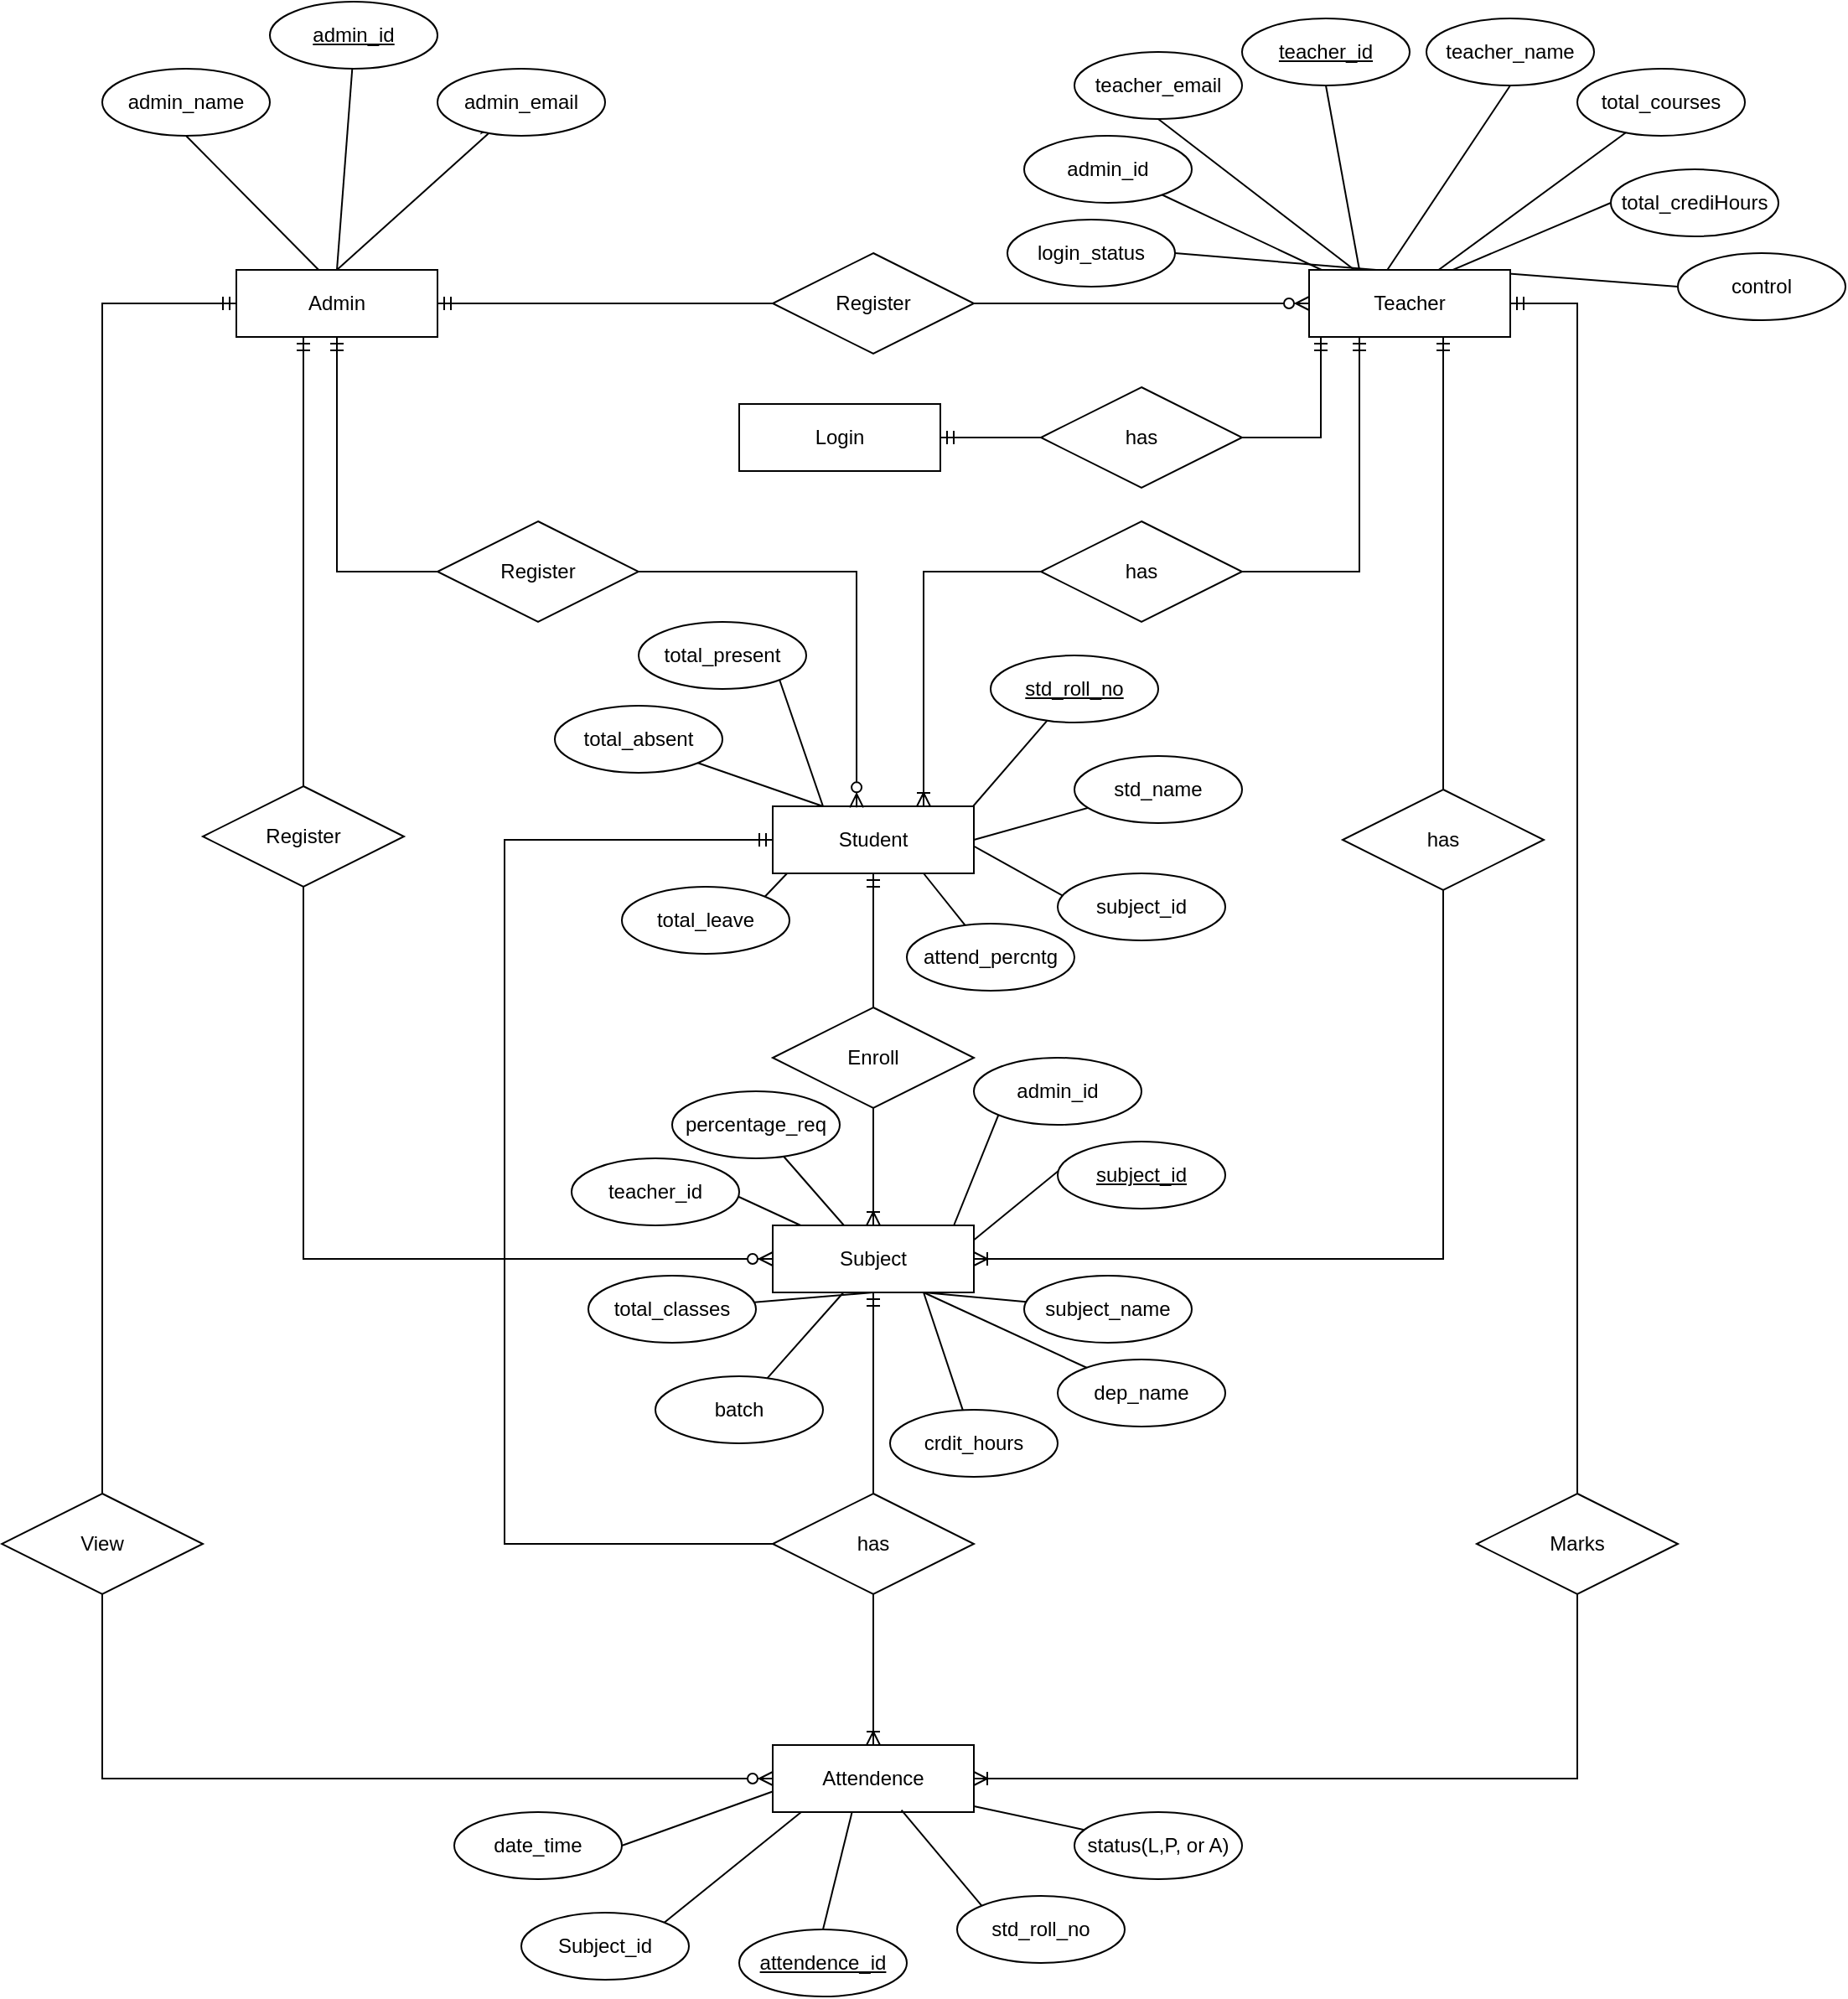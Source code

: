 <mxfile version="24.5.4" type="device">
  <diagram name="Page-1" id="j2Nt56YtFflyHRb6jEef">
    <mxGraphModel dx="1964" dy="615" grid="1" gridSize="10" guides="1" tooltips="1" connect="1" arrows="1" fold="1" page="1" pageScale="1" pageWidth="850" pageHeight="1100" math="0" shadow="0">
      <root>
        <mxCell id="0" />
        <mxCell id="1" parent="0" />
        <mxCell id="KuOeL_wX9S6xzsZXIeHA-8" value="" style="endArrow=none;html=1;rounded=0;entryX=0;entryY=0.5;entryDx=0;entryDy=0;exitX=0.75;exitY=0;exitDx=0;exitDy=0;" edge="1" parent="1" source="PGMSWHId7oX6WN4hm_oo-2" target="KuOeL_wX9S6xzsZXIeHA-7">
          <mxGeometry width="50" height="50" relative="1" as="geometry">
            <mxPoint x="322" y="661" as="sourcePoint" />
            <mxPoint x="420" y="620" as="targetPoint" />
          </mxGeometry>
        </mxCell>
        <mxCell id="x2ZdGeCnN24oB9wIgB-1-8" value="" style="endArrow=none;html=1;rounded=0;exitX=0;exitY=1;exitDx=0;exitDy=0;" parent="1" source="x2ZdGeCnN24oB9wIgB-1-3" edge="1">
          <mxGeometry relative="1" as="geometry">
            <mxPoint x="70" y="1200" as="sourcePoint" />
            <mxPoint x="10" y="1240" as="targetPoint" />
          </mxGeometry>
        </mxCell>
        <mxCell id="8EPMOKXkYQKO1uJK_nMX-32" value="" style="endArrow=none;html=1;rounded=0;exitX=0;exitY=0;exitDx=0;exitDy=0;" parent="1" source="8EPMOKXkYQKO1uJK_nMX-21" edge="1">
          <mxGeometry relative="1" as="geometry">
            <mxPoint x="60" y="1190" as="sourcePoint" />
            <mxPoint x="15" y="1241" as="targetPoint" />
          </mxGeometry>
        </mxCell>
        <mxCell id="x2ZdGeCnN24oB9wIgB-1-2" value="" style="endArrow=none;html=1;rounded=0;exitX=0.25;exitY=0;exitDx=0;exitDy=0;" parent="1" target="x2ZdGeCnN24oB9wIgB-1-1" edge="1">
          <mxGeometry width="50" height="50" relative="1" as="geometry">
            <mxPoint x="280" y="670" as="sourcePoint" />
            <mxPoint x="150" y="570" as="targetPoint" />
          </mxGeometry>
        </mxCell>
        <mxCell id="8EPMOKXkYQKO1uJK_nMX-54" value="" style="endArrow=none;html=1;rounded=0;entryX=0.5;entryY=0;entryDx=0;entryDy=0;" parent="1" source="PGMSWHId7oX6WN4hm_oo-6" target="8EPMOKXkYQKO1uJK_nMX-53" edge="1">
          <mxGeometry relative="1" as="geometry">
            <mxPoint x="-60" y="1008" as="sourcePoint" />
            <mxPoint x="-115" y="1026" as="targetPoint" />
          </mxGeometry>
        </mxCell>
        <mxCell id="8EPMOKXkYQKO1uJK_nMX-46" value="" style="endArrow=none;html=1;rounded=0;entryX=1;entryY=0.5;entryDx=0;entryDy=0;" parent="1" target="PGMSWHId7oX6WN4hm_oo-4" edge="1">
          <mxGeometry relative="1" as="geometry">
            <mxPoint x="105" y="969" as="sourcePoint" />
            <mxPoint x="60" y="1020" as="targetPoint" />
          </mxGeometry>
        </mxCell>
        <mxCell id="8EPMOKXkYQKO1uJK_nMX-45" value="" style="endArrow=none;html=1;rounded=0;" parent="1" source="8EPMOKXkYQKO1uJK_nMX-36" edge="1">
          <mxGeometry relative="1" as="geometry">
            <mxPoint x="65" y="930" as="sourcePoint" />
            <mxPoint x="20" y="981" as="targetPoint" />
          </mxGeometry>
        </mxCell>
        <mxCell id="8EPMOKXkYQKO1uJK_nMX-44" value="" style="endArrow=none;html=1;rounded=0;" parent="1" edge="1">
          <mxGeometry relative="1" as="geometry">
            <mxPoint x="95" y="1030" as="sourcePoint" />
            <mxPoint x="25" y="991" as="targetPoint" />
          </mxGeometry>
        </mxCell>
        <mxCell id="8EPMOKXkYQKO1uJK_nMX-48" value="" style="endArrow=none;html=1;rounded=0;entryX=1;entryY=0;entryDx=0;entryDy=0;" parent="1" target="8EPMOKXkYQKO1uJK_nMX-42" edge="1">
          <mxGeometry relative="1" as="geometry">
            <mxPoint x="-70" y="998" as="sourcePoint" />
            <mxPoint x="-115" y="1049" as="targetPoint" />
          </mxGeometry>
        </mxCell>
        <mxCell id="8EPMOKXkYQKO1uJK_nMX-43" value="" style="endArrow=none;html=1;rounded=0;" parent="1" edge="1">
          <mxGeometry relative="1" as="geometry">
            <mxPoint x="-87.5" y="890" as="sourcePoint" />
            <mxPoint x="-60" y="970" as="targetPoint" />
          </mxGeometry>
        </mxCell>
        <mxCell id="8EPMOKXkYQKO1uJK_nMX-30" value="" style="endArrow=none;html=1;rounded=0;exitX=0.5;exitY=1;exitDx=0;exitDy=0;" parent="1" source="PGMSWHId7oX6WN4hm_oo-6" target="8EPMOKXkYQKO1uJK_nMX-27" edge="1">
          <mxGeometry relative="1" as="geometry">
            <mxPoint x="-75" y="1244.5" as="sourcePoint" />
            <mxPoint x="-120" y="1295.5" as="targetPoint" />
          </mxGeometry>
        </mxCell>
        <mxCell id="8EPMOKXkYQKO1uJK_nMX-20" value="" style="endArrow=none;html=1;rounded=0;entryX=0;entryY=0.5;entryDx=0;entryDy=0;exitX=0.686;exitY=0.035;exitDx=0;exitDy=0;exitPerimeter=0;" parent="1" target="8EPMOKXkYQKO1uJK_nMX-18" edge="1" source="PGMSWHId7oX6WN4hm_oo-2">
          <mxGeometry width="50" height="50" relative="1" as="geometry">
            <mxPoint x="290" y="680" as="sourcePoint" />
            <mxPoint x="440" y="570" as="targetPoint" />
          </mxGeometry>
        </mxCell>
        <mxCell id="8EPMOKXkYQKO1uJK_nMX-19" value="" style="endArrow=none;html=1;rounded=0;exitX=0.25;exitY=0;exitDx=0;exitDy=0;" parent="1" edge="1">
          <mxGeometry width="50" height="50" relative="1" as="geometry">
            <mxPoint x="280" y="670" as="sourcePoint" />
            <mxPoint x="430" y="560" as="targetPoint" />
          </mxGeometry>
        </mxCell>
        <mxCell id="8EPMOKXkYQKO1uJK_nMX-16" value="" style="endArrow=none;html=1;rounded=0;exitX=0.25;exitY=0;exitDx=0;exitDy=0;entryX=0.5;entryY=1;entryDx=0;entryDy=0;" parent="1" target="8EPMOKXkYQKO1uJK_nMX-12" edge="1">
          <mxGeometry width="50" height="50" relative="1" as="geometry">
            <mxPoint x="270" y="660" as="sourcePoint" />
            <mxPoint x="250" y="550" as="targetPoint" />
          </mxGeometry>
        </mxCell>
        <mxCell id="8EPMOKXkYQKO1uJK_nMX-15" value="" style="endArrow=none;html=1;rounded=0;exitX=0.25;exitY=0;exitDx=0;exitDy=0;" parent="1" edge="1">
          <mxGeometry width="50" height="50" relative="1" as="geometry">
            <mxPoint x="270" y="660" as="sourcePoint" />
            <mxPoint x="140" y="560" as="targetPoint" />
          </mxGeometry>
        </mxCell>
        <mxCell id="Zfup3dRPuA41YwYEqqXZ-14" value="" style="endArrow=none;html=1;rounded=0;entryX=0.395;entryY=0.992;entryDx=0;entryDy=0;entryPerimeter=0;exitX=1;exitY=0.5;exitDx=0;exitDy=0;" parent="1" source="Zfup3dRPuA41YwYEqqXZ-13" edge="1">
          <mxGeometry relative="1" as="geometry">
            <mxPoint x="-170" y="1623" as="sourcePoint" />
            <mxPoint x="-88" y="1557" as="targetPoint" />
          </mxGeometry>
        </mxCell>
        <mxCell id="8EPMOKXkYQKO1uJK_nMX-10" value="" style="endArrow=none;html=1;rounded=0;exitX=0.405;exitY=0.008;exitDx=0;exitDy=0;exitPerimeter=0;entryX=0.5;entryY=1;entryDx=0;entryDy=0;" parent="1" target="8EPMOKXkYQKO1uJK_nMX-1" edge="1">
          <mxGeometry width="50" height="50" relative="1" as="geometry">
            <mxPoint x="-351" y="660" as="sourcePoint" />
            <mxPoint x="-333" y="540" as="targetPoint" />
          </mxGeometry>
        </mxCell>
        <mxCell id="8EPMOKXkYQKO1uJK_nMX-9" value="" style="endArrow=none;html=1;rounded=0;exitX=0.5;exitY=0;exitDx=0;exitDy=0;" parent="1" source="PGMSWHId7oX6WN4hm_oo-1" edge="1">
          <mxGeometry width="50" height="50" relative="1" as="geometry">
            <mxPoint x="-310" y="620" as="sourcePoint" />
            <mxPoint x="-250" y="560" as="targetPoint" />
          </mxGeometry>
        </mxCell>
        <mxCell id="PGMSWHId7oX6WN4hm_oo-1" value="Admin" style="whiteSpace=wrap;html=1;align=center;" parent="1" vertex="1">
          <mxGeometry x="-410" y="650" width="120" height="40" as="geometry" />
        </mxCell>
        <mxCell id="PGMSWHId7oX6WN4hm_oo-4" value="Student" style="whiteSpace=wrap;html=1;align=center;" parent="1" vertex="1">
          <mxGeometry x="-90" y="970" width="120" height="40" as="geometry" />
        </mxCell>
        <mxCell id="PGMSWHId7oX6WN4hm_oo-5" value="Attendence" style="whiteSpace=wrap;html=1;align=center;" parent="1" vertex="1">
          <mxGeometry x="-90" y="1530" width="120" height="40" as="geometry" />
        </mxCell>
        <mxCell id="PGMSWHId7oX6WN4hm_oo-6" value="Subject" style="whiteSpace=wrap;html=1;align=center;" parent="1" vertex="1">
          <mxGeometry x="-90" y="1220" width="120" height="40" as="geometry" />
        </mxCell>
        <mxCell id="PGMSWHId7oX6WN4hm_oo-12" value="" style="edgeStyle=entityRelationEdgeStyle;fontSize=12;html=1;endArrow=ERzeroToMany;startArrow=ERmandOne;rounded=0;exitX=1;exitY=0.5;exitDx=0;exitDy=0;" parent="1" source="PGMSWHId7oX6WN4hm_oo-1" target="PGMSWHId7oX6WN4hm_oo-2" edge="1">
          <mxGeometry width="100" height="100" relative="1" as="geometry">
            <mxPoint x="-250" y="670" as="sourcePoint" />
            <mxPoint x="230" y="670" as="targetPoint" />
          </mxGeometry>
        </mxCell>
        <mxCell id="PGMSWHId7oX6WN4hm_oo-9" value="Register" style="shape=rhombus;perimeter=rhombusPerimeter;whiteSpace=wrap;html=1;align=center;" parent="1" vertex="1">
          <mxGeometry x="-90" y="640" width="120" height="60" as="geometry" />
        </mxCell>
        <mxCell id="PGMSWHId7oX6WN4hm_oo-15" value="" style="edgeStyle=orthogonalEdgeStyle;fontSize=12;html=1;endArrow=ERzeroToMany;startArrow=ERmandOne;rounded=0;exitX=0.5;exitY=1;exitDx=0;exitDy=0;entryX=0.417;entryY=0.017;entryDx=0;entryDy=0;entryPerimeter=0;" parent="1" source="PGMSWHId7oX6WN4hm_oo-1" target="PGMSWHId7oX6WN4hm_oo-4" edge="1">
          <mxGeometry width="100" height="100" relative="1" as="geometry">
            <mxPoint x="-350" y="710" as="sourcePoint" />
            <mxPoint x="-40" y="940" as="targetPoint" />
            <Array as="points">
              <mxPoint x="-350" y="830" />
              <mxPoint x="-40" y="830" />
            </Array>
          </mxGeometry>
        </mxCell>
        <mxCell id="PGMSWHId7oX6WN4hm_oo-13" value="Register" style="shape=rhombus;perimeter=rhombusPerimeter;whiteSpace=wrap;html=1;align=center;" parent="1" vertex="1">
          <mxGeometry x="-290" y="800" width="120" height="60" as="geometry" />
        </mxCell>
        <mxCell id="PGMSWHId7oX6WN4hm_oo-25" value="" style="edgeStyle=orthogonalEdgeStyle;fontSize=12;html=1;endArrow=ERzeroToMany;startArrow=ERmandOne;rounded=0;" parent="1" source="PGMSWHId7oX6WN4hm_oo-1" target="PGMSWHId7oX6WN4hm_oo-6" edge="1">
          <mxGeometry width="100" height="100" relative="1" as="geometry">
            <mxPoint x="-370" y="710" as="sourcePoint" />
            <mxPoint x="-95" y="1110.7" as="targetPoint" />
            <Array as="points">
              <mxPoint x="-370" y="1240" />
            </Array>
          </mxGeometry>
        </mxCell>
        <mxCell id="PGMSWHId7oX6WN4hm_oo-31" value="Register" style="shape=rhombus;perimeter=rhombusPerimeter;whiteSpace=wrap;html=1;align=center;" parent="1" vertex="1">
          <mxGeometry x="-430" y="958" width="120" height="60" as="geometry" />
        </mxCell>
        <mxCell id="K2vKmcLzeq4-EqoKxUYH-1" value="" style="edgeStyle=orthogonalEdgeStyle;fontSize=12;html=1;endArrow=ERoneToMany;startArrow=ERmandOne;rounded=0;entryX=1;entryY=0.5;entryDx=0;entryDy=0;endFill=0;" parent="1" target="PGMSWHId7oX6WN4hm_oo-6" edge="1">
          <mxGeometry width="100" height="100" relative="1" as="geometry">
            <mxPoint x="310" y="690" as="sourcePoint" />
            <mxPoint x="70" y="1100" as="targetPoint" />
            <Array as="points">
              <mxPoint x="310" y="1240" />
            </Array>
          </mxGeometry>
        </mxCell>
        <mxCell id="PGMSWHId7oX6WN4hm_oo-32" value="has" style="shape=rhombus;perimeter=rhombusPerimeter;whiteSpace=wrap;html=1;align=center;" parent="1" vertex="1">
          <mxGeometry x="250" y="960" width="120" height="60" as="geometry" />
        </mxCell>
        <mxCell id="K2vKmcLzeq4-EqoKxUYH-17" value="" style="edgeStyle=orthogonalEdgeStyle;fontSize=12;html=1;endArrow=ERoneToMany;startArrow=ERmandOne;rounded=0;exitX=1;exitY=0.5;exitDx=0;exitDy=0;entryX=1;entryY=0.5;entryDx=0;entryDy=0;" parent="1" source="PGMSWHId7oX6WN4hm_oo-2" target="PGMSWHId7oX6WN4hm_oo-5" edge="1">
          <mxGeometry width="100" height="100" relative="1" as="geometry">
            <mxPoint x="250" y="1150" as="sourcePoint" />
            <mxPoint x="160" y="1400" as="targetPoint" />
            <Array as="points">
              <mxPoint x="390" y="670" />
              <mxPoint x="390" y="1550" />
            </Array>
          </mxGeometry>
        </mxCell>
        <mxCell id="K2vKmcLzeq4-EqoKxUYH-18" value="Marks" style="shape=rhombus;perimeter=rhombusPerimeter;whiteSpace=wrap;html=1;align=center;" parent="1" vertex="1">
          <mxGeometry x="330" y="1380" width="120" height="60" as="geometry" />
        </mxCell>
        <mxCell id="K2vKmcLzeq4-EqoKxUYH-28" value="std_roll_no" style="ellipse;whiteSpace=wrap;html=1;align=center;" parent="1" vertex="1">
          <mxGeometry x="20" y="1620" width="100" height="40" as="geometry" />
        </mxCell>
        <mxCell id="K2vKmcLzeq4-EqoKxUYH-29" value="attendence_id" style="ellipse;whiteSpace=wrap;html=1;align=center;fontStyle=4;" parent="1" vertex="1">
          <mxGeometry x="-110" y="1640" width="100" height="40" as="geometry" />
        </mxCell>
        <mxCell id="K2vKmcLzeq4-EqoKxUYH-30" value="" style="endArrow=none;html=1;rounded=0;entryX=0.395;entryY=0.992;entryDx=0;entryDy=0;entryPerimeter=0;exitX=0.5;exitY=0;exitDx=0;exitDy=0;" parent="1" source="K2vKmcLzeq4-EqoKxUYH-29" target="PGMSWHId7oX6WN4hm_oo-5" edge="1">
          <mxGeometry relative="1" as="geometry">
            <mxPoint x="-210" y="1600" as="sourcePoint" />
            <mxPoint x="-50" y="1600" as="targetPoint" />
          </mxGeometry>
        </mxCell>
        <mxCell id="K2vKmcLzeq4-EqoKxUYH-31" value="" style="endArrow=none;html=1;rounded=0;entryX=0.64;entryY=0.969;entryDx=0;entryDy=0;entryPerimeter=0;exitX=0;exitY=0;exitDx=0;exitDy=0;" parent="1" source="K2vKmcLzeq4-EqoKxUYH-28" target="PGMSWHId7oX6WN4hm_oo-5" edge="1">
          <mxGeometry relative="1" as="geometry">
            <mxPoint x="-50" y="1650" as="sourcePoint" />
            <mxPoint x="-33" y="1580" as="targetPoint" />
          </mxGeometry>
        </mxCell>
        <mxCell id="K2vKmcLzeq4-EqoKxUYH-32" value="" style="edgeStyle=orthogonalEdgeStyle;fontSize=12;html=1;endArrow=ERzeroToMany;startArrow=ERmandOne;rounded=0;exitX=0;exitY=0.5;exitDx=0;exitDy=0;" parent="1" source="PGMSWHId7oX6WN4hm_oo-1" edge="1">
          <mxGeometry width="100" height="100" relative="1" as="geometry">
            <mxPoint x="-510" y="670" as="sourcePoint" />
            <mxPoint x="-90" y="1550" as="targetPoint" />
            <Array as="points">
              <mxPoint x="-490" y="670" />
              <mxPoint x="-490" y="1550" />
            </Array>
          </mxGeometry>
        </mxCell>
        <mxCell id="K2vKmcLzeq4-EqoKxUYH-38" value="" style="edgeStyle=orthogonalEdgeStyle;fontSize=12;html=1;endArrow=ERmandOne;rounded=0;entryX=0;entryY=0.5;entryDx=0;entryDy=0;exitX=0.092;exitY=0.569;exitDx=0;exitDy=0;exitPerimeter=0;" parent="1" source="K2vKmcLzeq4-EqoKxUYH-21" target="PGMSWHId7oX6WN4hm_oo-4" edge="1">
          <mxGeometry width="100" height="100" relative="1" as="geometry">
            <mxPoint x="-240" y="1400" as="sourcePoint" />
            <mxPoint x="-290" y="1150" as="targetPoint" />
            <Array as="points">
              <mxPoint x="-79" y="1410" />
              <mxPoint x="-250" y="1410" />
              <mxPoint x="-250" y="990" />
            </Array>
          </mxGeometry>
        </mxCell>
        <mxCell id="Zfup3dRPuA41YwYEqqXZ-6" value="" style="edgeStyle=orthogonalEdgeStyle;fontSize=12;html=1;endArrow=ERoneToMany;startArrow=ERmandOne;rounded=0;exitX=0.25;exitY=1;exitDx=0;exitDy=0;" parent="1" source="PGMSWHId7oX6WN4hm_oo-2" target="PGMSWHId7oX6WN4hm_oo-4" edge="1">
          <mxGeometry width="100" height="100" relative="1" as="geometry">
            <mxPoint x="120" y="1020" as="sourcePoint" />
            <mxPoint y="940" as="targetPoint" />
            <Array as="points">
              <mxPoint x="260" y="830" />
              <mxPoint y="830" />
            </Array>
          </mxGeometry>
        </mxCell>
        <mxCell id="PGMSWHId7oX6WN4hm_oo-14" value="has" style="shape=rhombus;perimeter=rhombusPerimeter;whiteSpace=wrap;html=1;align=center;" parent="1" vertex="1">
          <mxGeometry x="70" y="800" width="120" height="60" as="geometry" />
        </mxCell>
        <mxCell id="Zfup3dRPuA41YwYEqqXZ-7" value="" style="fontSize=12;html=1;endArrow=ERoneToMany;startArrow=ERmandOne;rounded=0;entryX=0.5;entryY=0;entryDx=0;entryDy=0;exitX=0.5;exitY=1;exitDx=0;exitDy=0;" parent="1" source="PGMSWHId7oX6WN4hm_oo-4" target="PGMSWHId7oX6WN4hm_oo-6" edge="1">
          <mxGeometry width="100" height="100" relative="1" as="geometry">
            <mxPoint x="-40" y="1040" as="sourcePoint" />
            <mxPoint x="-10" y="1040" as="targetPoint" />
          </mxGeometry>
        </mxCell>
        <mxCell id="K2vKmcLzeq4-EqoKxUYH-6" value="Enroll" style="shape=rhombus;perimeter=rhombusPerimeter;whiteSpace=wrap;html=1;align=center;" parent="1" vertex="1">
          <mxGeometry x="-90" y="1090" width="120" height="60" as="geometry" />
        </mxCell>
        <mxCell id="Zfup3dRPuA41YwYEqqXZ-8" value="" style="fontSize=12;html=1;endArrow=ERoneToMany;startArrow=ERmandOne;rounded=0;exitX=0.5;exitY=1;exitDx=0;exitDy=0;entryX=0.5;entryY=0;entryDx=0;entryDy=0;" parent="1" source="PGMSWHId7oX6WN4hm_oo-6" target="PGMSWHId7oX6WN4hm_oo-5" edge="1">
          <mxGeometry width="100" height="100" relative="1" as="geometry">
            <mxPoint x="-40" y="1360" as="sourcePoint" />
            <mxPoint x="-20" y="1510" as="targetPoint" />
          </mxGeometry>
        </mxCell>
        <mxCell id="K2vKmcLzeq4-EqoKxUYH-21" value="has" style="shape=rhombus;perimeter=rhombusPerimeter;whiteSpace=wrap;html=1;align=center;" parent="1" vertex="1">
          <mxGeometry x="-90" y="1380" width="120" height="60" as="geometry" />
        </mxCell>
        <mxCell id="Zfup3dRPuA41YwYEqqXZ-9" value="Subject_id" style="ellipse;whiteSpace=wrap;html=1;align=center;" parent="1" vertex="1">
          <mxGeometry x="-240" y="1630" width="100" height="40" as="geometry" />
        </mxCell>
        <mxCell id="Zfup3dRPuA41YwYEqqXZ-10" value="" style="endArrow=none;html=1;rounded=0;entryX=0.395;entryY=0.992;entryDx=0;entryDy=0;entryPerimeter=0;exitX=1;exitY=0;exitDx=0;exitDy=0;" parent="1" source="Zfup3dRPuA41YwYEqqXZ-9" edge="1">
          <mxGeometry relative="1" as="geometry">
            <mxPoint x="-90" y="1640" as="sourcePoint" />
            <mxPoint x="-73" y="1570" as="targetPoint" />
          </mxGeometry>
        </mxCell>
        <mxCell id="Zfup3dRPuA41YwYEqqXZ-13" value="date_time" style="ellipse;whiteSpace=wrap;html=1;align=center;" parent="1" vertex="1">
          <mxGeometry x="-280" y="1570" width="100" height="40" as="geometry" />
        </mxCell>
        <mxCell id="Zfup3dRPuA41YwYEqqXZ-16" value="status(L,P, or A)" style="ellipse;whiteSpace=wrap;html=1;align=center;" parent="1" vertex="1">
          <mxGeometry x="90" y="1570" width="100" height="40" as="geometry" />
        </mxCell>
        <mxCell id="Zfup3dRPuA41YwYEqqXZ-17" value="" style="endArrow=none;html=1;rounded=0;exitX=1;exitY=0.5;exitDx=0;exitDy=0;" parent="1" target="Zfup3dRPuA41YwYEqqXZ-16" edge="1">
          <mxGeometry relative="1" as="geometry">
            <mxPoint x="30" y="1566.5" as="sourcePoint" />
            <mxPoint x="122" y="1533.5" as="targetPoint" />
          </mxGeometry>
        </mxCell>
        <mxCell id="Zfup3dRPuA41YwYEqqXZ-21" value="View" style="shape=rhombus;perimeter=rhombusPerimeter;whiteSpace=wrap;html=1;align=center;" parent="1" vertex="1">
          <mxGeometry x="-550" y="1380" width="120" height="60" as="geometry" />
        </mxCell>
        <mxCell id="8EPMOKXkYQKO1uJK_nMX-1" value="admin_name" style="ellipse;whiteSpace=wrap;html=1;align=center;" parent="1" vertex="1">
          <mxGeometry x="-490" y="530" width="100" height="40" as="geometry" />
        </mxCell>
        <mxCell id="8EPMOKXkYQKO1uJK_nMX-2" value="admin_id" style="ellipse;whiteSpace=wrap;html=1;align=center;fontStyle=4;" parent="1" vertex="1">
          <mxGeometry x="-390" y="490" width="100" height="40" as="geometry" />
        </mxCell>
        <mxCell id="8EPMOKXkYQKO1uJK_nMX-4" style="edgeStyle=orthogonalEdgeStyle;rounded=0;orthogonalLoop=1;jettySize=auto;html=1;exitX=0;exitY=1;exitDx=0;exitDy=0;" parent="1" source="8EPMOKXkYQKO1uJK_nMX-3" edge="1">
          <mxGeometry relative="1" as="geometry">
            <mxPoint x="-260" y="560" as="targetPoint" />
          </mxGeometry>
        </mxCell>
        <mxCell id="8EPMOKXkYQKO1uJK_nMX-3" value="admin_email" style="ellipse;whiteSpace=wrap;html=1;align=center;" parent="1" vertex="1">
          <mxGeometry x="-290" y="530" width="100" height="40" as="geometry" />
        </mxCell>
        <mxCell id="8EPMOKXkYQKO1uJK_nMX-5" value="" style="endArrow=none;html=1;rounded=0;exitX=0.5;exitY=0;exitDx=0;exitDy=0;" parent="1" source="PGMSWHId7oX6WN4hm_oo-1" edge="1">
          <mxGeometry width="50" height="50" relative="1" as="geometry">
            <mxPoint x="-350" y="640" as="sourcePoint" />
            <mxPoint x="-340.822" y="529.643" as="targetPoint" />
          </mxGeometry>
        </mxCell>
        <mxCell id="8EPMOKXkYQKO1uJK_nMX-11" value="teacher_id" style="ellipse;whiteSpace=wrap;html=1;align=center;fontStyle=4;" parent="1" vertex="1">
          <mxGeometry x="190" y="500" width="100" height="40" as="geometry" />
        </mxCell>
        <mxCell id="8EPMOKXkYQKO1uJK_nMX-12" value="teacher_name" style="ellipse;whiteSpace=wrap;html=1;align=center;" parent="1" vertex="1">
          <mxGeometry x="300" y="500" width="100" height="40" as="geometry" />
        </mxCell>
        <mxCell id="8EPMOKXkYQKO1uJK_nMX-13" value="" style="endArrow=none;html=1;rounded=0;exitX=0.25;exitY=0;exitDx=0;exitDy=0;" parent="1" source="PGMSWHId7oX6WN4hm_oo-2" edge="1">
          <mxGeometry width="50" height="50" relative="1" as="geometry">
            <mxPoint x="260" y="640" as="sourcePoint" />
            <mxPoint x="240" y="540" as="targetPoint" />
          </mxGeometry>
        </mxCell>
        <mxCell id="8EPMOKXkYQKO1uJK_nMX-14" value="teacher_email" style="ellipse;whiteSpace=wrap;html=1;align=center;" parent="1" vertex="1">
          <mxGeometry x="90" y="520" width="100" height="40" as="geometry" />
        </mxCell>
        <mxCell id="8EPMOKXkYQKO1uJK_nMX-17" value="total_courses" style="ellipse;whiteSpace=wrap;html=1;align=center;" parent="1" vertex="1">
          <mxGeometry x="390" y="530" width="100" height="40" as="geometry" />
        </mxCell>
        <mxCell id="8EPMOKXkYQKO1uJK_nMX-18" value="total_crediHours" style="ellipse;whiteSpace=wrap;html=1;align=center;" parent="1" vertex="1">
          <mxGeometry x="410" y="590" width="100" height="40" as="geometry" />
        </mxCell>
        <mxCell id="8EPMOKXkYQKO1uJK_nMX-21" value="subject_id" style="ellipse;whiteSpace=wrap;html=1;align=center;fontStyle=4;" parent="1" vertex="1">
          <mxGeometry x="80" y="1170" width="100" height="40" as="geometry" />
        </mxCell>
        <mxCell id="8EPMOKXkYQKO1uJK_nMX-22" value="subject_name" style="ellipse;whiteSpace=wrap;html=1;align=center;" parent="1" vertex="1">
          <mxGeometry x="60" y="1250" width="100" height="40" as="geometry" />
        </mxCell>
        <mxCell id="8EPMOKXkYQKO1uJK_nMX-23" value="dep_name" style="ellipse;whiteSpace=wrap;html=1;align=center;" parent="1" vertex="1">
          <mxGeometry x="80" y="1300" width="100" height="40" as="geometry" />
        </mxCell>
        <mxCell id="8EPMOKXkYQKO1uJK_nMX-24" value="crdit_hours" style="ellipse;whiteSpace=wrap;html=1;align=center;" parent="1" vertex="1">
          <mxGeometry x="-20" y="1330" width="100" height="40" as="geometry" />
        </mxCell>
        <mxCell id="8EPMOKXkYQKO1uJK_nMX-25" value="batch" style="ellipse;whiteSpace=wrap;html=1;align=center;" parent="1" vertex="1">
          <mxGeometry x="-160" y="1310" width="100" height="40" as="geometry" />
        </mxCell>
        <mxCell id="8EPMOKXkYQKO1uJK_nMX-26" value="percentage_req" style="ellipse;whiteSpace=wrap;html=1;align=center;" parent="1" vertex="1">
          <mxGeometry x="-150" y="1140" width="100" height="40" as="geometry" />
        </mxCell>
        <mxCell id="8EPMOKXkYQKO1uJK_nMX-27" value="total_classes" style="ellipse;whiteSpace=wrap;html=1;align=center;" parent="1" vertex="1">
          <mxGeometry x="-200" y="1250" width="100" height="40" as="geometry" />
        </mxCell>
        <mxCell id="8EPMOKXkYQKO1uJK_nMX-29" value="" style="endArrow=none;html=1;rounded=0;" parent="1" source="PGMSWHId7oX6WN4hm_oo-6" target="8EPMOKXkYQKO1uJK_nMX-25" edge="1">
          <mxGeometry relative="1" as="geometry">
            <mxPoint x="-86" y="1275.5" as="sourcePoint" />
            <mxPoint x="-20" y="1290" as="targetPoint" />
          </mxGeometry>
        </mxCell>
        <mxCell id="8EPMOKXkYQKO1uJK_nMX-31" value="" style="endArrow=none;html=1;rounded=0;" parent="1" source="8EPMOKXkYQKO1uJK_nMX-26" target="PGMSWHId7oX6WN4hm_oo-6" edge="1">
          <mxGeometry relative="1" as="geometry">
            <mxPoint x="-75" y="1180" as="sourcePoint" />
            <mxPoint x="-120" y="1231" as="targetPoint" />
          </mxGeometry>
        </mxCell>
        <mxCell id="8EPMOKXkYQKO1uJK_nMX-33" value="" style="endArrow=none;html=1;rounded=0;exitX=0.75;exitY=1;exitDx=0;exitDy=0;" parent="1" source="PGMSWHId7oX6WN4hm_oo-6" target="8EPMOKXkYQKO1uJK_nMX-24" edge="1">
          <mxGeometry relative="1" as="geometry">
            <mxPoint x="-8" y="1300" as="sourcePoint" />
            <mxPoint x="-53" y="1351" as="targetPoint" />
          </mxGeometry>
        </mxCell>
        <mxCell id="8EPMOKXkYQKO1uJK_nMX-34" value="" style="endArrow=none;html=1;rounded=0;exitX=0.75;exitY=1;exitDx=0;exitDy=0;" parent="1" source="PGMSWHId7oX6WN4hm_oo-6" target="8EPMOKXkYQKO1uJK_nMX-23" edge="1">
          <mxGeometry relative="1" as="geometry">
            <mxPoint x="10" y="1270" as="sourcePoint" />
            <mxPoint x="33" y="1340" as="targetPoint" />
          </mxGeometry>
        </mxCell>
        <mxCell id="8EPMOKXkYQKO1uJK_nMX-35" value="" style="endArrow=none;html=1;rounded=0;exitX=0.75;exitY=1;exitDx=0;exitDy=0;" parent="1" source="PGMSWHId7oX6WN4hm_oo-6" target="8EPMOKXkYQKO1uJK_nMX-22" edge="1">
          <mxGeometry relative="1" as="geometry">
            <mxPoint x="20" y="1240" as="sourcePoint" />
            <mxPoint x="43" y="1310" as="targetPoint" />
          </mxGeometry>
        </mxCell>
        <mxCell id="8EPMOKXkYQKO1uJK_nMX-36" value="std_roll_no" style="ellipse;whiteSpace=wrap;html=1;align=center;fontStyle=4;" parent="1" vertex="1">
          <mxGeometry x="40" y="880" width="100" height="40" as="geometry" />
        </mxCell>
        <mxCell id="8EPMOKXkYQKO1uJK_nMX-37" value="std_name" style="ellipse;whiteSpace=wrap;html=1;align=center;" parent="1" vertex="1">
          <mxGeometry x="90" y="940" width="100" height="40" as="geometry" />
        </mxCell>
        <mxCell id="8EPMOKXkYQKO1uJK_nMX-38" value="subject_id" style="ellipse;whiteSpace=wrap;html=1;align=center;" parent="1" vertex="1">
          <mxGeometry x="80" y="1010" width="100" height="40" as="geometry" />
        </mxCell>
        <mxCell id="8EPMOKXkYQKO1uJK_nMX-40" value="total_present" style="ellipse;whiteSpace=wrap;html=1;align=center;" parent="1" vertex="1">
          <mxGeometry x="-170" y="860" width="100" height="40" as="geometry" />
        </mxCell>
        <mxCell id="8EPMOKXkYQKO1uJK_nMX-41" value="total_absent" style="ellipse;whiteSpace=wrap;html=1;align=center;" parent="1" vertex="1">
          <mxGeometry x="-220" y="910" width="100" height="40" as="geometry" />
        </mxCell>
        <mxCell id="8EPMOKXkYQKO1uJK_nMX-42" value="total_leave" style="ellipse;whiteSpace=wrap;html=1;align=center;" parent="1" vertex="1">
          <mxGeometry x="-180" y="1018" width="100" height="40" as="geometry" />
        </mxCell>
        <mxCell id="8EPMOKXkYQKO1uJK_nMX-49" value="" style="endArrow=none;html=1;rounded=0;exitX=1;exitY=1;exitDx=0;exitDy=0;entryX=0.25;entryY=0;entryDx=0;entryDy=0;" parent="1" source="8EPMOKXkYQKO1uJK_nMX-41" target="PGMSWHId7oX6WN4hm_oo-4" edge="1">
          <mxGeometry relative="1" as="geometry">
            <mxPoint x="-90" y="920" as="sourcePoint" />
            <mxPoint x="-82.5" y="981" as="targetPoint" />
          </mxGeometry>
        </mxCell>
        <mxCell id="8EPMOKXkYQKO1uJK_nMX-51" value="attend_percntg" style="ellipse;whiteSpace=wrap;html=1;align=center;" parent="1" vertex="1">
          <mxGeometry x="-10" y="1040" width="100" height="40" as="geometry" />
        </mxCell>
        <mxCell id="8EPMOKXkYQKO1uJK_nMX-52" value="" style="endArrow=none;html=1;rounded=0;entryX=0.75;entryY=1;entryDx=0;entryDy=0;" parent="1" source="8EPMOKXkYQKO1uJK_nMX-51" target="PGMSWHId7oX6WN4hm_oo-4" edge="1">
          <mxGeometry relative="1" as="geometry">
            <mxPoint x="105" y="1040" as="sourcePoint" />
            <mxPoint x="35" y="1001" as="targetPoint" />
          </mxGeometry>
        </mxCell>
        <mxCell id="8EPMOKXkYQKO1uJK_nMX-53" value="teacher_id" style="ellipse;whiteSpace=wrap;html=1;align=center;" parent="1" vertex="1">
          <mxGeometry x="-210" y="1180" width="100" height="40" as="geometry" />
        </mxCell>
        <mxCell id="x2ZdGeCnN24oB9wIgB-1-1" value="admin_id" style="ellipse;whiteSpace=wrap;html=1;align=center;" parent="1" vertex="1">
          <mxGeometry x="60" y="570" width="100" height="40" as="geometry" />
        </mxCell>
        <mxCell id="x2ZdGeCnN24oB9wIgB-1-3" value="admin_id" style="ellipse;whiteSpace=wrap;html=1;align=center;" parent="1" vertex="1">
          <mxGeometry x="30" y="1120" width="100" height="40" as="geometry" />
        </mxCell>
        <mxCell id="KuOeL_wX9S6xzsZXIeHA-1" value="" style="fontSize=12;html=1;endArrow=ERmandOne;startArrow=ERmandOne;rounded=0;edgeStyle=orthogonalEdgeStyle;entryX=1;entryY=0.5;entryDx=0;entryDy=0;endFill=0;" edge="1" parent="1" target="KuOeL_wX9S6xzsZXIeHA-2">
          <mxGeometry width="100" height="100" relative="1" as="geometry">
            <mxPoint x="237" y="690" as="sourcePoint" />
            <mxPoint x="-100" y="720" as="targetPoint" />
            <Array as="points">
              <mxPoint x="237" y="750" />
            </Array>
          </mxGeometry>
        </mxCell>
        <mxCell id="KuOeL_wX9S6xzsZXIeHA-2" value="Login" style="whiteSpace=wrap;html=1;align=center;" vertex="1" parent="1">
          <mxGeometry x="-110" y="730" width="120" height="40" as="geometry" />
        </mxCell>
        <mxCell id="KuOeL_wX9S6xzsZXIeHA-3" value="has" style="shape=rhombus;perimeter=rhombusPerimeter;whiteSpace=wrap;html=1;align=center;" vertex="1" parent="1">
          <mxGeometry x="70" y="720" width="120" height="60" as="geometry" />
        </mxCell>
        <mxCell id="KuOeL_wX9S6xzsZXIeHA-4" value="login_status" style="ellipse;whiteSpace=wrap;html=1;align=center;" vertex="1" parent="1">
          <mxGeometry x="50" y="620" width="100" height="40" as="geometry" />
        </mxCell>
        <mxCell id="KuOeL_wX9S6xzsZXIeHA-5" value="" style="endArrow=none;html=1;rounded=0;exitX=0.5;exitY=0;exitDx=0;exitDy=0;entryX=1;entryY=0.5;entryDx=0;entryDy=0;" edge="1" parent="1" source="PGMSWHId7oX6WN4hm_oo-2" target="KuOeL_wX9S6xzsZXIeHA-4">
          <mxGeometry width="50" height="50" relative="1" as="geometry">
            <mxPoint x="290" y="680" as="sourcePoint" />
            <mxPoint x="152" y="615" as="targetPoint" />
            <Array as="points">
              <mxPoint x="270" y="650" />
            </Array>
          </mxGeometry>
        </mxCell>
        <mxCell id="PGMSWHId7oX6WN4hm_oo-2" value="Teacher" style="whiteSpace=wrap;html=1;align=center;" parent="1" vertex="1">
          <mxGeometry x="230" y="650" width="120" height="40" as="geometry" />
        </mxCell>
        <mxCell id="KuOeL_wX9S6xzsZXIeHA-7" value="control" style="ellipse;whiteSpace=wrap;html=1;align=center;" vertex="1" parent="1">
          <mxGeometry x="450" y="640" width="100" height="40" as="geometry" />
        </mxCell>
      </root>
    </mxGraphModel>
  </diagram>
</mxfile>
